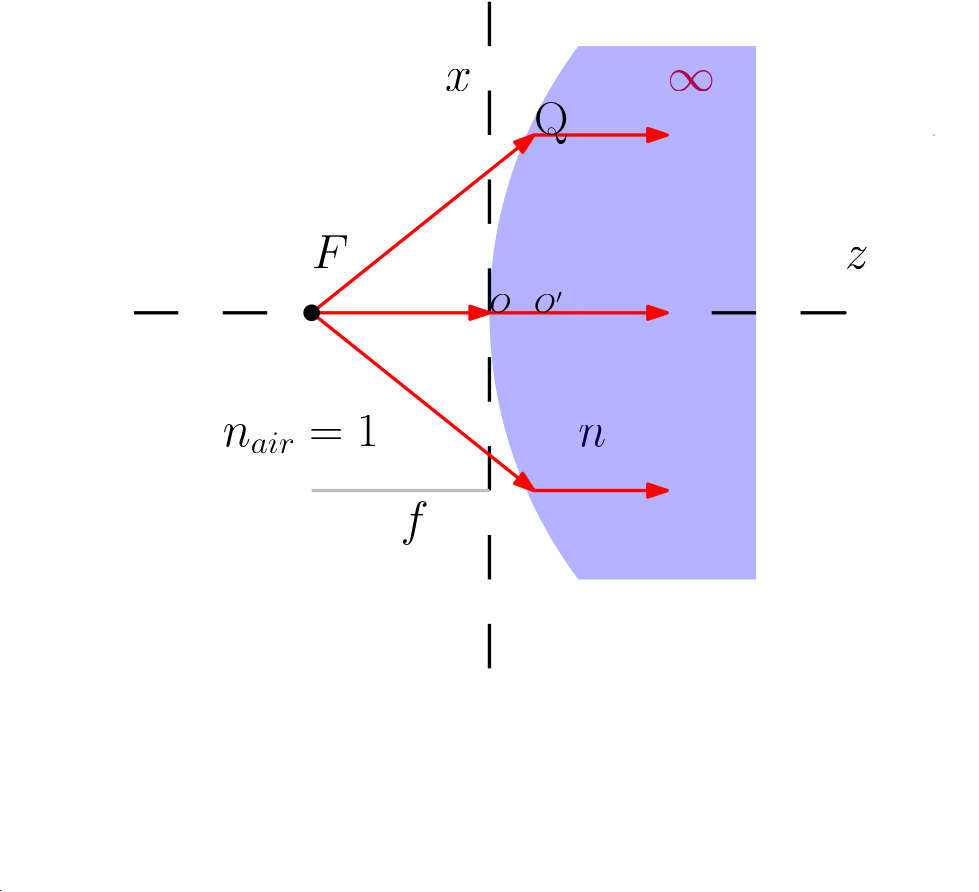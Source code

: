 <?xml version="1.0"?>
<!DOCTYPE ipe SYSTEM "ipe.dtd">
<ipe version="70212" creator="Ipe 7.2.12">
<info created="D:20180115135840" modified="D:20190929225549"/>
<ipestyle name="basic">
<symbol name="arrow/arc(spx)">
<path stroke="sym-stroke" fill="sym-stroke" pen="sym-pen">
0 0 m
-1 0.333 l
-1 -0.333 l
h
</path>
</symbol>
<symbol name="arrow/farc(spx)">
<path stroke="sym-stroke" fill="white" pen="sym-pen">
0 0 m
-1 0.333 l
-1 -0.333 l
h
</path>
</symbol>
<symbol name="arrow/ptarc(spx)">
<path stroke="sym-stroke" fill="sym-stroke" pen="sym-pen">
0 0 m
-1 0.333 l
-0.8 0 l
-1 -0.333 l
h
</path>
</symbol>
<symbol name="arrow/fptarc(spx)">
<path stroke="sym-stroke" fill="white" pen="sym-pen">
0 0 m
-1 0.333 l
-0.8 0 l
-1 -0.333 l
h
</path>
</symbol>
<symbol name="mark/circle(sx)" transformations="translations">
<path fill="sym-stroke">
0.6 0 0 0.6 0 0 e
0.4 0 0 0.4 0 0 e
</path>
</symbol>
<symbol name="mark/disk(sx)" transformations="translations">
<path fill="sym-stroke">
0.6 0 0 0.6 0 0 e
</path>
</symbol>
<symbol name="mark/fdisk(sfx)" transformations="translations">
<group>
<path fill="sym-fill">
0.5 0 0 0.5 0 0 e
</path>
<path fill="sym-stroke" fillrule="eofill">
0.6 0 0 0.6 0 0 e
0.4 0 0 0.4 0 0 e
</path>
</group>
</symbol>
<symbol name="mark/box(sx)" transformations="translations">
<path fill="sym-stroke" fillrule="eofill">
-0.6 -0.6 m
0.6 -0.6 l
0.6 0.6 l
-0.6 0.6 l
h
-0.4 -0.4 m
0.4 -0.4 l
0.4 0.4 l
-0.4 0.4 l
h
</path>
</symbol>
<symbol name="mark/square(sx)" transformations="translations">
<path fill="sym-stroke">
-0.6 -0.6 m
0.6 -0.6 l
0.6 0.6 l
-0.6 0.6 l
h
</path>
</symbol>
<symbol name="mark/fsquare(sfx)" transformations="translations">
<group>
<path fill="sym-fill">
-0.5 -0.5 m
0.5 -0.5 l
0.5 0.5 l
-0.5 0.5 l
h
</path>
<path fill="sym-stroke" fillrule="eofill">
-0.6 -0.6 m
0.6 -0.6 l
0.6 0.6 l
-0.6 0.6 l
h
-0.4 -0.4 m
0.4 -0.4 l
0.4 0.4 l
-0.4 0.4 l
h
</path>
</group>
</symbol>
<symbol name="mark/cross(sx)" transformations="translations">
<group>
<path fill="sym-stroke">
-0.43 -0.57 m
0.57 0.43 l
0.43 0.57 l
-0.57 -0.43 l
h
</path>
<path fill="sym-stroke">
-0.43 0.57 m
0.57 -0.43 l
0.43 -0.57 l
-0.57 0.43 l
h
</path>
</group>
</symbol>
<symbol name="arrow/fnormal(spx)">
<path stroke="sym-stroke" fill="white" pen="sym-pen">
0 0 m
-1 0.333 l
-1 -0.333 l
h
</path>
</symbol>
<symbol name="arrow/pointed(spx)">
<path stroke="sym-stroke" fill="sym-stroke" pen="sym-pen">
0 0 m
-1 0.333 l
-0.8 0 l
-1 -0.333 l
h
</path>
</symbol>
<symbol name="arrow/fpointed(spx)">
<path stroke="sym-stroke" fill="white" pen="sym-pen">
0 0 m
-1 0.333 l
-0.8 0 l
-1 -0.333 l
h
</path>
</symbol>
<symbol name="arrow/linear(spx)">
<path stroke="sym-stroke" pen="sym-pen">
-1 0.333 m
0 0 l
-1 -0.333 l
</path>
</symbol>
<symbol name="arrow/fdouble(spx)">
<path stroke="sym-stroke" fill="white" pen="sym-pen">
0 0 m
-1 0.333 l
-1 -0.333 l
h
-1 0 m
-2 0.333 l
-2 -0.333 l
h
</path>
</symbol>
<symbol name="arrow/double(spx)">
<path stroke="sym-stroke" fill="sym-stroke" pen="sym-pen">
0 0 m
-1 0.333 l
-1 -0.333 l
h
-1 0 m
-2 0.333 l
-2 -0.333 l
h
</path>
</symbol>
<pen name="heavier" value="0.8"/>
<pen name="fat" value="1.2"/>
<pen name="ultrafat" value="2"/>
<symbolsize name="large" value="5"/>
<symbolsize name="small" value="2"/>
<symbolsize name="tiny" value="1.1"/>
<arrowsize name="large" value="10"/>
<arrowsize name="small" value="5"/>
<arrowsize name="tiny" value="3"/>
<color name="red" value="1 0 0"/>
<color name="green" value="0 1 0"/>
<color name="blue" value="0 0 1"/>
<color name="yellow" value="1 1 0"/>
<color name="orange" value="1 0.647 0"/>
<color name="gold" value="1 0.843 0"/>
<color name="purple" value="0.627 0.125 0.941"/>
<color name="gray" value="0.745"/>
<color name="brown" value="0.647 0.165 0.165"/>
<color name="navy" value="0 0 0.502"/>
<color name="pink" value="1 0.753 0.796"/>
<color name="seagreen" value="0.18 0.545 0.341"/>
<color name="turquoise" value="0.251 0.878 0.816"/>
<color name="violet" value="0.933 0.51 0.933"/>
<color name="darkblue" value="0 0 0.545"/>
<color name="darkcyan" value="0 0.545 0.545"/>
<color name="darkgray" value="0.663"/>
<color name="darkgreen" value="0 0.392 0"/>
<color name="darkmagenta" value="0.545 0 0.545"/>
<color name="darkorange" value="1 0.549 0"/>
<color name="darkred" value="0.545 0 0"/>
<color name="lightblue" value="0.678 0.847 0.902"/>
<color name="lightcyan" value="0.878 1 1"/>
<color name="lightgray" value="0.827"/>
<color name="lightgreen" value="0.565 0.933 0.565"/>
<color name="lightyellow" value="1 1 0.878"/>
<dashstyle name="dashed" value="[4] 0"/>
<dashstyle name="dotted" value="[1 3] 0"/>
<dashstyle name="dash dotted" value="[4 2 1 2] 0"/>
<dashstyle name="dash dot dotted" value="[4 2 1 2 1 2] 0"/>
<textsize name="large" value="\large"/>
<textsize name="Large" value="\Large"/>
<textsize name="LARGE" value="\LARGE"/>
<textsize name="huge" value="\huge"/>
<textsize name="Huge" value="\Huge"/>
<textsize name="small" value="\small"/>
<textsize name="footnote" value="\footnotesize"/>
<textsize name="tiny" value="\tiny"/>
<textstyle name="center" begin="\begin{center}" end="\end{center}"/>
<textstyle name="itemize" begin="\begin{itemize}" end="\end{itemize}"/>
<textstyle name="item" begin="\begin{itemize}\item{}" end="\end{itemize}"/>
<gridsize name="4 pts" value="4"/>
<gridsize name="8 pts (~3 mm)" value="8"/>
<gridsize name="16 pts (~6 mm)" value="16"/>
<gridsize name="32 pts (~12 mm)" value="32"/>
<gridsize name="10 pts (~3.5 mm)" value="10"/>
<gridsize name="20 pts (~7 mm)" value="20"/>
<gridsize name="14 pts (~5 mm)" value="14"/>
<gridsize name="28 pts (~10 mm)" value="28"/>
<gridsize name="56 pts (~20 mm)" value="56"/>
<anglesize name="90 deg" value="90"/>
<anglesize name="60 deg" value="60"/>
<anglesize name="45 deg" value="45"/>
<anglesize name="30 deg" value="30"/>
<anglesize name="22.5 deg" value="22.5"/>
<opacity name="10%" value="0.1"/>
<opacity name="30%" value="0.3"/>
<opacity name="50%" value="0.5"/>
<opacity name="75%" value="0.75"/>
<tiling name="falling" angle="-60" step="4" width="1"/>
<tiling name="rising" angle="30" step="4" width="1"/>
</ipestyle>
<page>
<layer name="alpha"/>
<layer name="beta"/>
<view layers="alpha beta" active="alpha"/>
<path layer="alpha" matrix="0.316228 -0.948683 0.948683 0.316228 -458.497 909.67" stroke="black" fill="white">
416 800 m
416 800 l
416 800 l
</path>
<path matrix="1 0 0 1 64 -32" stroke="black">
432 800 m
432 800 l
432 800 l
432 800 l
432 800 l
</path>
<path matrix="1 0 0 1 160 -48" stroke="black" cap="1">
320 784 m
320 784 l
</path>
<path matrix="1 0 0 1 -208 -112" stroke="black" cap="1">
352 576 m
352 576 l
</path>
<path matrix="1 0 0 1 -208 -240" stroke="blue" fill="blue" pen="fat">
496 736 m
496 736 l
496 736 l
496 736 l
h
</path>
<text matrix="1 0 0 1 32 -64" transformations="translations" pos="320 688" stroke="black" type="label" width="10.062" height="7.412" depth="0" valign="baseline" size="LARGE" style="math">n</text>
<text matrix="1 0 0 1 -128 -128" transformations="translations" pos="352 752" stroke="black" type="label" width="56.151" height="11.1" depth="2.58" valign="baseline" size="LARGE" style="math">n_{air}=1</text>
<path matrix="1 0 0 1 192 -32" stroke="black" pen="fat">
128 704 m
128 720 l
128 720 l
</path>
<path matrix="1 0 0 1 192 -32" stroke="black" pen="fat">
128 736 m
128 752 l
128 752 l
</path>
<path matrix="1 0 0 1 192 -32" stroke="black" pen="fat">
128 768 m
128 784 l
</path>
<path matrix="1 0 0 1 192 -32" stroke="black" pen="fat">
128 688 m
128 672 l
</path>
<path matrix="1 0 0 1 192 -32" stroke="black" pen="fat">
128 656 m
128 640 l
</path>
<path matrix="1 0 0 1 192 -32" stroke="black" pen="fat">
48 704 m
32 704 l
32 704 l
</path>
<path matrix="1 0 0 1 192 -32" stroke="black" pen="fat">
16 704 m
0 704 l
</path>
<path matrix="1 0 0 1 192 -32" stroke="black" pen="fat">
128 800 m
128 816 l
128 816 l
</path>
<path matrix="1 0 0 1 192 -32" stroke="black" pen="fat">
128 624 m
128 608 l
</path>
<text matrix="1 0 0 1 96 -16" transformations="translations" pos="208 768" stroke="black" type="label" width="9.579" height="7.412" depth="0" valign="baseline" size="LARGE" style="math">x</text>
<text matrix="1 0 0 1 -96 0" transformations="translations" pos="544 688" stroke="black" type="label" width="8.598" height="7.412" depth="0" valign="baseline" size="LARGE" style="math">z</text>
<path matrix="1 0 0 1 128 0" stroke="black" pen="fat">
192 560 m
192 560 l
192 544 l
</path>
<text matrix="1 0 0 1 0 32" transformations="translations" pos="288 560" stroke="black" type="label" width="10.147" height="11.953" depth="3.35" valign="baseline" size="LARGE" style="math">f</text>
<text matrix="1 0 0 1 256 0" transformations="translations" pos="128 752" stroke="red" type="label" width="17.215" height="7.412" depth="0" valign="baseline" size="LARGE" style="math">\infty</text>
<path matrix="1 0 0 1 128 0" fill="blue" opacity="30%" stroke-opacity="opaque">
224 768 m
160 0 0 160 352 672 224 576 a
</path>
<path matrix="1 0 0 1 128 0" fill="blue" opacity="30%" stroke-opacity="opaque">
224 768 m
224 576 l
288 576 l
288 768 l
h
</path>
<path matrix="1 0 0 1 128 0" stroke="red" fill="red" pen="fat" rarrow="normal/normal">
192 672 m
128 672 l
128 672 l
</path>
<path matrix="1 0 0 1 128 0" stroke="red" fill="red" pen="fat" rarrow="normal/normal">
256 672 m
192 672 l
</path>
<path matrix="1 0 0 1 128 0" stroke="red" fill="red" pen="fat" rarrow="normal/normal">
256 608 m
208 608 l
</path>
<path matrix="1 0 0 1 128 0" stroke="red" fill="red" pen="fat" rarrow="normal/normal">
208 736 m
128 672 l
</path>
<path matrix="1 0 0 1 128 0" stroke="red" fill="red" pen="fat" rarrow="normal/normal">
208 608 m
128 672 l
</path>
<path matrix="1 0 0 1 128 0" stroke="red" fill="red" pen="fat" rarrow="normal/normal">
256 736 m
208 736 l
</path>
<path matrix="1 0 0 1 128 0" stroke="black" fill="black" pen="fat">
272 672 m
288 672 l
288 672 l
</path>
<path matrix="1 0 0 1 128 0" stroke="black" fill="black" pen="fat">
304 672 m
320 672 l
</path>
<path matrix="1 0 0 1 128 0" stroke="black" fill="black" pen="fat" cap="1">
320 672 m
320 672 l
</path>
<use matrix="1 0 0 1 128 0" name="mark/disk(sx)" pos="128 672" size="large" stroke="black"/>
<text matrix="1 0 0 1 128 0" transformations="translations" pos="128 688" stroke="black" type="label" width="13.253" height="11.764" depth="0" valign="baseline" size="LARGE" style="math">F</text>
<path matrix="1 0 0 1 128 0" stroke="gray" fill="gray" pen="fat">
192 608 m
128 608 l
</path>
<text matrix="1 0 0 1 128 0" transformations="translations" pos="208 736" stroke="black" type="label" width="12.392" height="11.76" depth="3.35" valign="baseline" size="LARGE">Q</text>
<text matrix="1 0 0 1 128 0" transformations="translations" pos="192 672" stroke="black" type="label" width="7.876" height="6.808" depth="0" valign="baseline" style="math">O</text>
<text matrix="1 0 0 1 128 0" transformations="translations" pos="208 672" stroke="black" type="label" width="10.671" height="7.49" depth="0" valign="baseline" style="math">O^{\prime}</text>
</page>
</ipe>
